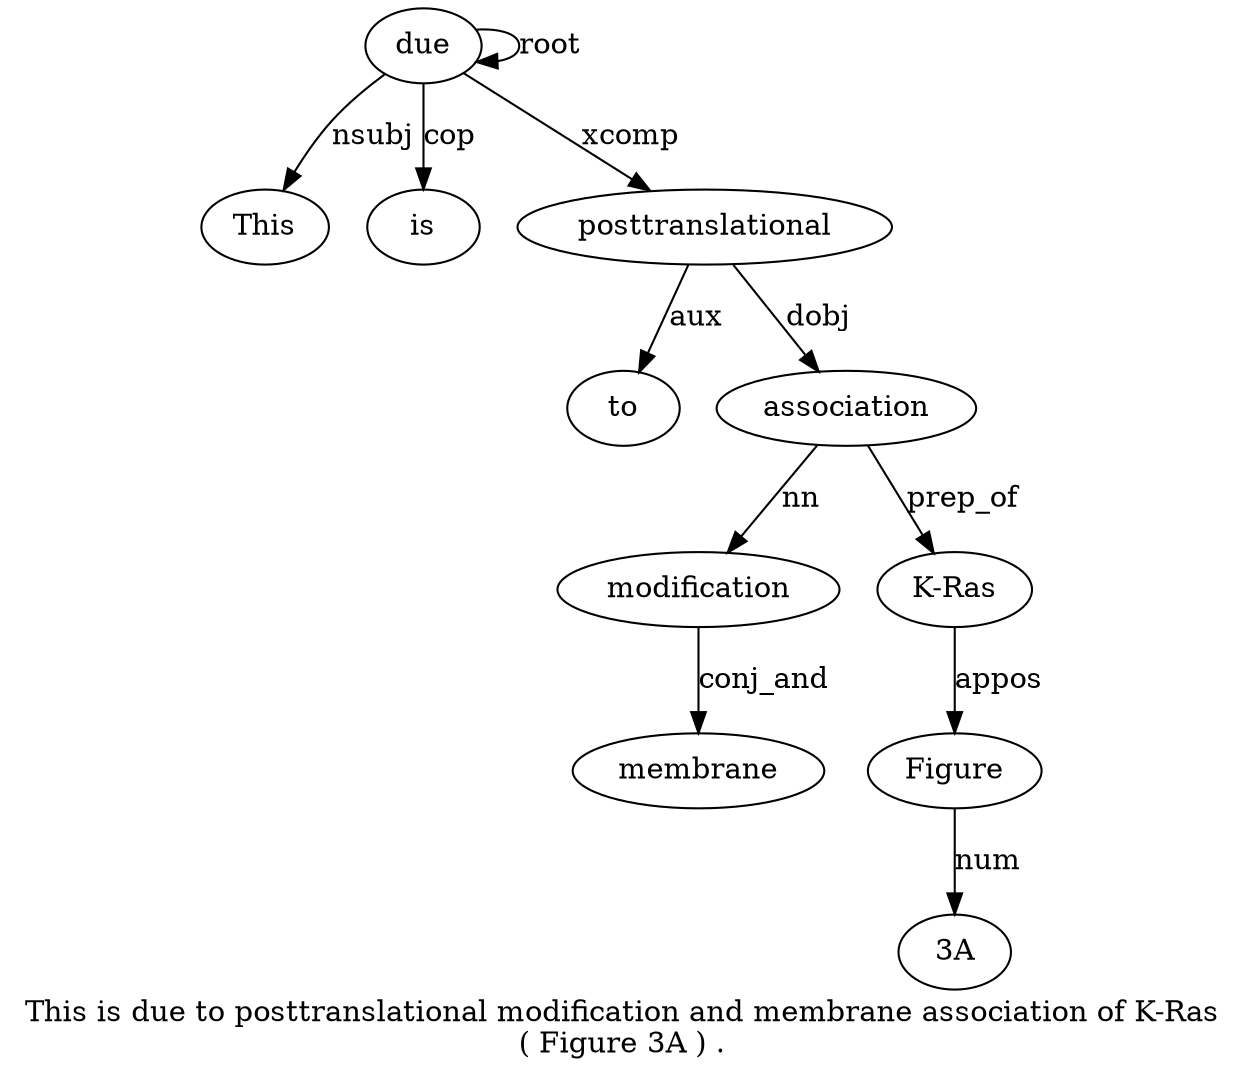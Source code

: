 digraph "This is due to posttranslational modification and membrane association of K-Ras ( Figure 3A ) ." {
label="This is due to posttranslational modification and membrane association of K-Ras
( Figure 3A ) .";
due3 [style=filled, fillcolor=white, label=due];
This1 [style=filled, fillcolor=white, label=This];
due3 -> This1  [label=nsubj];
is2 [style=filled, fillcolor=white, label=is];
due3 -> is2  [label=cop];
due3 -> due3  [label=root];
posttranslational5 [style=filled, fillcolor=white, label=posttranslational];
to4 [style=filled, fillcolor=white, label=to];
posttranslational5 -> to4  [label=aux];
due3 -> posttranslational5  [label=xcomp];
association9 [style=filled, fillcolor=white, label=association];
modification6 [style=filled, fillcolor=white, label=modification];
association9 -> modification6  [label=nn];
membrane8 [style=filled, fillcolor=white, label=membrane];
modification6 -> membrane8  [label=conj_and];
posttranslational5 -> association9  [label=dobj];
"K-Ras11" [style=filled, fillcolor=white, label="K-Ras"];
association9 -> "K-Ras11"  [label=prep_of];
Figure13 [style=filled, fillcolor=white, label=Figure];
"K-Ras11" -> Figure13  [label=appos];
"3A14" [style=filled, fillcolor=white, label="3A"];
Figure13 -> "3A14"  [label=num];
}
